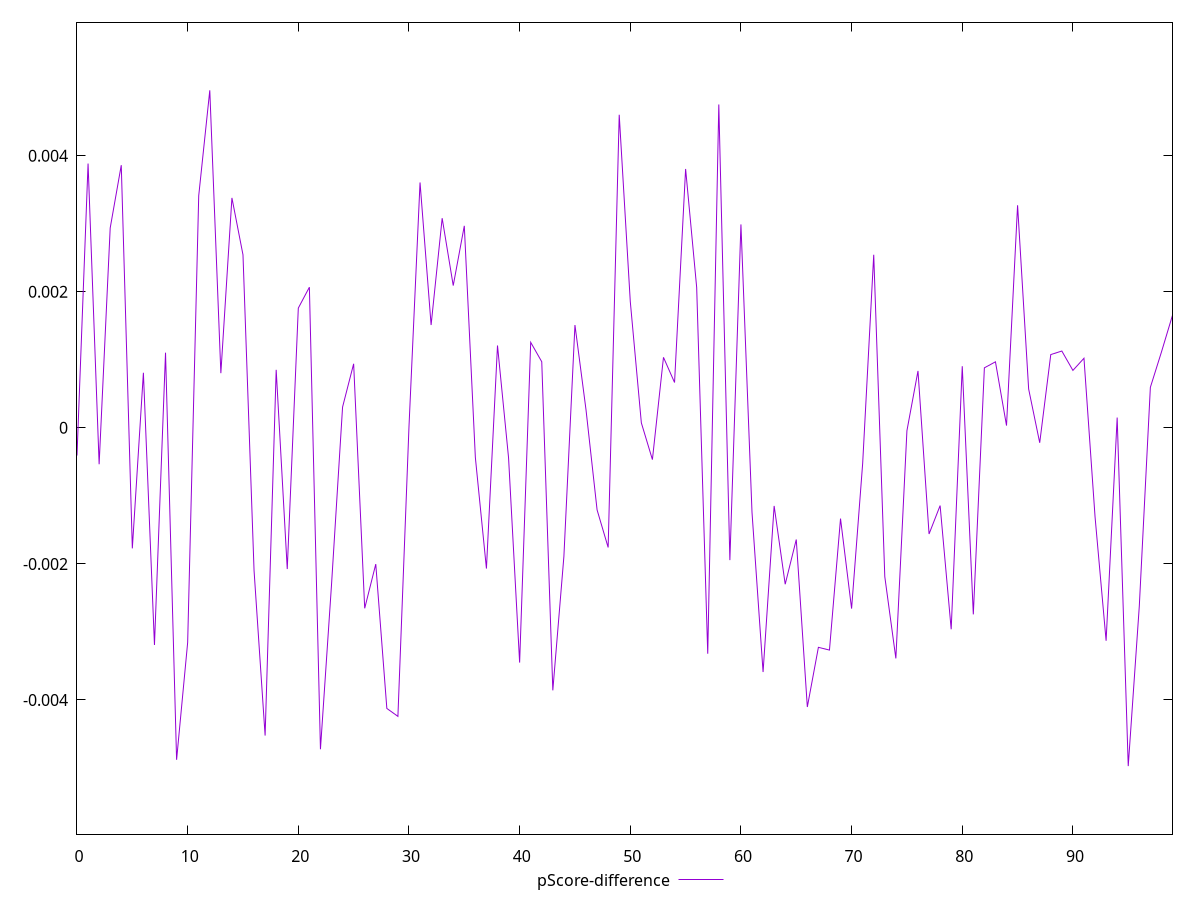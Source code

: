 reset

$pScoreDifference <<EOF
0 -0.00040746762984014695
1 0.0038843197971658583
2 -0.0005354714350424006
3 0.00293738579910785
4 0.00386042672745468
5 -0.001771926397081569
6 0.000809191332637127
7 -0.0031924180304028216
8 0.001104375166214533
9 -0.00487987611343077
10 -0.0031560774993055762
11 0.003411032324224905
12 0.004960660112820481
13 0.0008029231182815622
14 0.0033795321740486273
15 0.002542495656981947
16 -0.002098088853517144
17 -0.004524019765613452
18 0.0008522844577941724
19 -0.0020757327081482035
20 0.001759551342817467
21 0.0020668107925965185
22 -0.004724814481874118
23 -0.00230700344793644
24 0.00030548461456980647
25 0.0009409238648520057
26 -0.0026533322674122672
27 -0.002003401109088254
28 -0.00412499677476974
29 -0.004241708170926062
30 0.000012718577964920819
31 0.0036062559228696722
32 0.0015108228036200266
33 0.0030811823058264354
34 0.0020907270198277095
35 0.0029687533568134583
36 -0.00043674116991998524
37 -0.0020689056026929054
38 0.0012098540080381914
39 -0.00044128684948452346
40 -0.003450856002679248
41 0.0012566071058255357
42 0.0009709695280081254
43 -0.0038589856893163077
44 -0.0018921747144144407
45 0.0015104841190349827
46 0.00026350748751569064
47 -0.0012067571683314071
48 -0.0017585435665635751
49 0.004601764874613723
50 0.0018563053673632535
51 0.00007297559007879428
52 -0.00046726512028583134
53 0.0010358184407474047
54 0.0006660970807558231
55 0.003804814018882885
56 0.0020632669418667593
57 -0.003320849222239519
58 0.004753041286781778
59 -0.0019444510097650358
60 0.0029900490506118427
61 -0.0012420993446176087
62 -0.003590035417938009
63 -0.0011484612438831254
64 -0.0022993918441654992
65 -0.0016420631847458012
66 -0.00410348953279982
67 -0.00322689269288734
68 -0.003267082489608941
69 -0.0013347131651435529
70 -0.0026576776862459184
71 -0.0005246897417316987
72 0.0025436948752745048
73 -0.0021877489822504925
74 -0.0033894729282807345
75 -0.00004312184807941932
76 0.0008360979002406399
77 -0.001560718615968737
78 -0.001143186530908169
79 -0.002961272400893167
80 0.0009049831827374621
81 -0.002742765605387776
82 0.0008816640077979887
83 0.0009700781184156515
84 0.000032682586988519446
85 0.0032712423187017947
86 0.0005706013193705894
87 -0.00021981456638697772
88 0.001076729223968509
89 0.0011284860500625493
90 0.0008437536295728965
91 0.0010224149448314623
92 -0.0013061132979816925
93 -0.003129996815001368
94 0.0001504145750798047
95 -0.004972491081456254
96 -0.0026213951630054133
97 0.0005951020485899239
98 0.0011132207973671981
99 0.001654166508628263
EOF

set key outside below
set xrange [0:99]
set yrange [-0.005972491081456254:0.005960660112820481]
set trange [-0.005972491081456254:0.005960660112820481]
set terminal svg size 640, 500 enhanced background rgb 'white'
set output "report_00013_2021-02-09T12-04-24.940Z/speed-index/samples/pages+cached+noadtech/pScore-difference/values.svg"

plot $pScoreDifference title "pScore-difference" with line

reset
